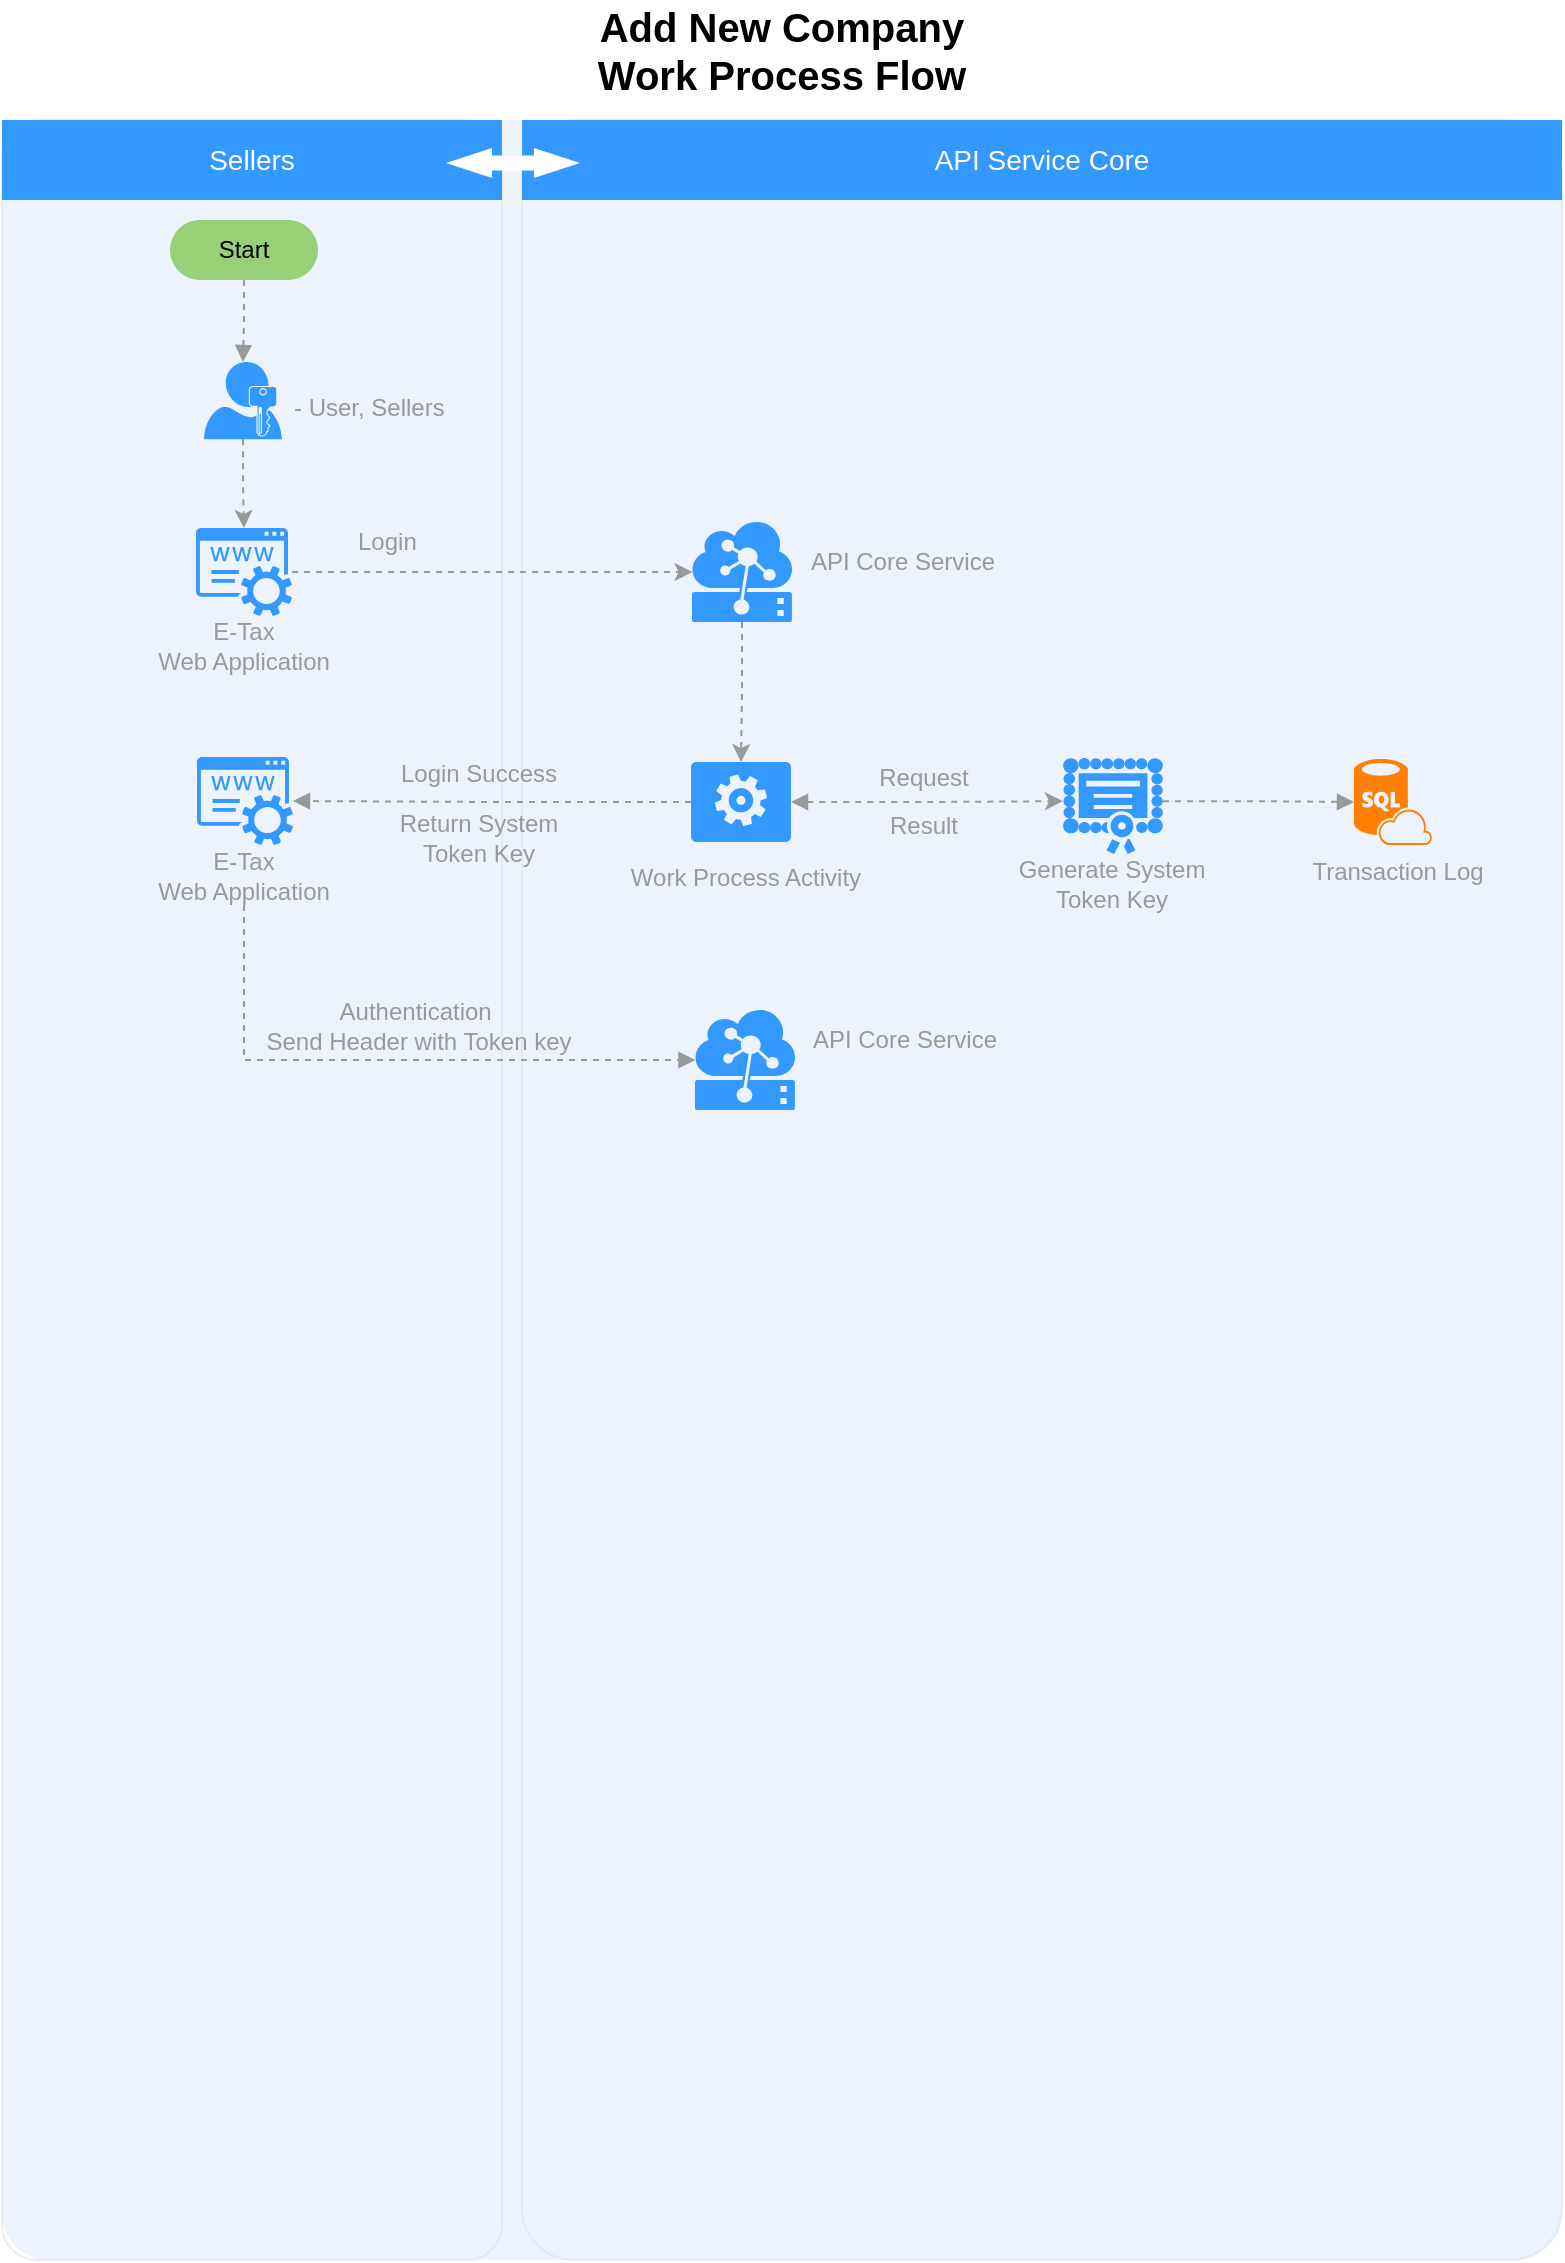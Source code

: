 <mxfile version="10.8.0" type="github"><diagram id="Dl1dfu2-kZtuIZShn5Po" name="Page-1"><mxGraphModel dx="1220" dy="634" grid="1" gridSize="10" guides="1" tooltips="1" connect="1" arrows="1" fold="1" page="1" pageScale="1" pageWidth="827" pageHeight="1169" math="0" shadow="0"><root><mxCell id="0"/><mxCell id="1" parent="0"/><mxCell id="sVrNC7nZyOKUeq10wNxr-28" value="" style="rounded=1;whiteSpace=wrap;html=1;strokeColor=#E6E6E6;strokeWidth=1;fillColor=#FFFFFF;fontFamily=Helvetica;fontSize=14;fontColor=#FFB366;opacity=75;verticalAlign=top;fontStyle=1;arcSize=5;" vertex="1" parent="1"><mxGeometry x="290" y="80" width="520" height="1070" as="geometry"/></mxCell><mxCell id="sVrNC7nZyOKUeq10wNxr-27" value="" style="rounded=1;whiteSpace=wrap;html=1;strokeColor=#E6E6E6;strokeWidth=1;fillColor=#FFFFFF;fontFamily=Helvetica;fontSize=14;fontColor=#FFB366;opacity=75;verticalAlign=top;fontStyle=1;arcSize=7;" vertex="1" parent="1"><mxGeometry x="30" y="80" width="250" height="1070" as="geometry"/></mxCell><mxCell id="sVrNC7nZyOKUeq10wNxr-1" value="" style="rounded=1;whiteSpace=wrap;html=1;strokeColor=none;strokeWidth=1;fillColor=#dae8fc;fontSize=12;align=center;arcSize=3;opacity=50;" vertex="1" parent="1"><mxGeometry x="30" y="80" width="780" height="1070" as="geometry"/></mxCell><mxCell id="sVrNC7nZyOKUeq10wNxr-2" value="Sellers" style="whiteSpace=wrap;html=1;dashed=1;strokeColor=none;strokeWidth=2;fillColor=#3399FF;fontFamily=Helvetica;fontSize=14;fontColor=#FFFFFF;fontStyle=0" vertex="1" parent="1"><mxGeometry x="30" y="80" width="250" height="40" as="geometry"/></mxCell><mxCell id="sVrNC7nZyOKUeq10wNxr-4" value="API Service Core" style="whiteSpace=wrap;html=1;dashed=1;strokeColor=none;strokeWidth=2;fillColor=#3399FF;fontFamily=Helvetica;fontSize=14;fontColor=#FFFFFF;fontStyle=0" vertex="1" parent="1"><mxGeometry x="290" y="80" width="520" height="40" as="geometry"/></mxCell><mxCell id="sVrNC7nZyOKUeq10wNxr-7" value="Add New Company&lt;br&gt;Work Process Flow" style="text;html=1;strokeColor=none;fillColor=none;align=center;verticalAlign=middle;whiteSpace=wrap;rounded=0;fontStyle=1;fontSize=20;" vertex="1" parent="1"><mxGeometry x="290" y="20" width="260" height="50" as="geometry"/></mxCell><mxCell id="sVrNC7nZyOKUeq10wNxr-8" value="" style="shape=mxgraph.arrows.two_way_arrow_horizontal;html=1;verticalLabelPosition=bottom;verticalAlign=top;strokeWidth=2;strokeColor=none;dashed=1;fillColor=#FFFFFF;fontFamily=Verdana;fontSize=12;fontColor=#00BEF2" vertex="1" parent="1"><mxGeometry x="252" y="94" width="67" height="15" as="geometry"/></mxCell><mxCell id="sVrNC7nZyOKUeq10wNxr-95" value="" style="shadow=0;dashed=0;html=1;strokeColor=none;labelPosition=center;verticalLabelPosition=bottom;verticalAlign=top;align=center;shape=mxgraph.mscae.cloud.iot_edge;fillColor=#3399FF;pointerEvents=1;fontSize=12;fontColor=#999999;" vertex="1" parent="1"><mxGeometry x="376.5" y="525" width="50" height="50" as="geometry"/></mxCell><mxCell id="sVrNC7nZyOKUeq10wNxr-96" style="edgeStyle=orthogonalEdgeStyle;rounded=0;orthogonalLoop=1;jettySize=auto;html=1;fontSize=14;strokeColor=#999999;dashed=1;entryX=0.005;entryY=0.5;entryDx=0;entryDy=0;entryPerimeter=0;" edge="1" parent="1" source="sVrNC7nZyOKUeq10wNxr-110" target="sVrNC7nZyOKUeq10wNxr-104"><mxGeometry relative="1" as="geometry"><mxPoint x="521" y="333" as="targetPoint"/><mxPoint x="187" y="333" as="sourcePoint"/></mxGeometry></mxCell><mxCell id="sVrNC7nZyOKUeq10wNxr-97" value="Login" style="text;html=1;strokeColor=none;fillColor=none;align=left;verticalAlign=middle;whiteSpace=wrap;rounded=0;fontSize=12;fontColor=#999999;" vertex="1" parent="1"><mxGeometry x="205.5" y="281" width="59" height="20" as="geometry"/></mxCell><mxCell id="sVrNC7nZyOKUeq10wNxr-98" style="edgeStyle=orthogonalEdgeStyle;rounded=0;orthogonalLoop=1;jettySize=auto;html=1;exitX=0.5;exitY=1;exitDx=0;exitDy=0;dashed=1;strokeColor=#999999;exitPerimeter=0;" edge="1" parent="1" source="sVrNC7nZyOKUeq10wNxr-108" target="sVrNC7nZyOKUeq10wNxr-110"><mxGeometry relative="1" as="geometry"><mxPoint x="151" y="289" as="sourcePoint"/><mxPoint x="151" y="345" as="targetPoint"/></mxGeometry></mxCell><mxCell id="sVrNC7nZyOKUeq10wNxr-99" value="" style="group" vertex="1" connectable="0" parent="1"><mxGeometry x="675" y="389.5" width="108" height="79" as="geometry"/></mxCell><mxCell id="sVrNC7nZyOKUeq10wNxr-100" value="" style="group" vertex="1" connectable="0" parent="sVrNC7nZyOKUeq10wNxr-99"><mxGeometry width="108" height="79" as="geometry"/></mxCell><mxCell id="sVrNC7nZyOKUeq10wNxr-101" value="Transaction Log" style="text;html=1;strokeColor=none;fillColor=none;align=center;verticalAlign=middle;whiteSpace=wrap;rounded=0;fontSize=12;fontColor=#999999;" vertex="1" parent="sVrNC7nZyOKUeq10wNxr-100"><mxGeometry x="-1" y="52" width="108" height="29" as="geometry"/></mxCell><mxCell id="sVrNC7nZyOKUeq10wNxr-102" value="" style="verticalLabelPosition=bottom;html=1;verticalAlign=top;align=center;strokeColor=none;fillColor=#FF8000;shape=mxgraph.azure.sql_database_sql_azure;fontSize=12;fontColor=#999999;" vertex="1" parent="sVrNC7nZyOKUeq10wNxr-100"><mxGeometry x="31" y="10" width="39" height="43" as="geometry"/></mxCell><mxCell id="sVrNC7nZyOKUeq10wNxr-103" style="edgeStyle=orthogonalEdgeStyle;rounded=0;orthogonalLoop=1;jettySize=auto;html=1;exitX=0.5;exitY=1;exitDx=0;exitDy=0;exitPerimeter=0;entryX=0.5;entryY=0;entryDx=0;entryDy=0;entryPerimeter=0;dashed=1;strokeColor=#999999;" edge="1" parent="1" source="sVrNC7nZyOKUeq10wNxr-104" target="sVrNC7nZyOKUeq10wNxr-113"><mxGeometry relative="1" as="geometry"/></mxCell><mxCell id="sVrNC7nZyOKUeq10wNxr-104" value="" style="shadow=0;dashed=0;html=1;strokeColor=none;labelPosition=center;verticalLabelPosition=bottom;verticalAlign=top;align=center;shape=mxgraph.mscae.cloud.iot_edge;fillColor=#3399FF;pointerEvents=1;fontSize=12;fontColor=#999999;" vertex="1" parent="1"><mxGeometry x="375" y="281" width="50" height="50" as="geometry"/></mxCell><mxCell id="sVrNC7nZyOKUeq10wNxr-105" value="API Core Service" style="text;html=1;strokeColor=none;fillColor=none;align=center;verticalAlign=middle;whiteSpace=wrap;rounded=0;fontSize=12;fontColor=#999999;" vertex="1" parent="1"><mxGeometry x="430" y="286.5" width="101" height="29" as="geometry"/></mxCell><mxCell id="sVrNC7nZyOKUeq10wNxr-106" value="" style="group" vertex="1" connectable="0" parent="1"><mxGeometry x="131" y="201" width="162.5" height="50" as="geometry"/></mxCell><mxCell id="sVrNC7nZyOKUeq10wNxr-107" value="&lt;font color=&quot;#999999&quot; style=&quot;font-size: 12px&quot;&gt;- User, Sellers&lt;br&gt;&lt;br&gt;&lt;/font&gt;" style="text;html=1;strokeColor=none;fillColor=none;align=left;verticalAlign=middle;whiteSpace=wrap;rounded=0;fontSize=12;" vertex="1" parent="sVrNC7nZyOKUeq10wNxr-106"><mxGeometry x="42.5" y="10" width="120" height="40" as="geometry"/></mxCell><mxCell id="sVrNC7nZyOKUeq10wNxr-108" value="" style="pointerEvents=1;shadow=0;dashed=0;html=1;strokeColor=none;labelPosition=center;verticalLabelPosition=bottom;verticalAlign=top;align=center;shape=mxgraph.mscae.enterprise.user_permissions;fillColor=#3399FF;fontSize=14;" vertex="1" parent="sVrNC7nZyOKUeq10wNxr-106"><mxGeometry width="39" height="38.678" as="geometry"/></mxCell><mxCell id="sVrNC7nZyOKUeq10wNxr-109" value="" style="group" vertex="1" connectable="0" parent="1"><mxGeometry x="95.5" y="284" width="110" height="74" as="geometry"/></mxCell><mxCell id="sVrNC7nZyOKUeq10wNxr-110" value="" style="pointerEvents=1;shadow=0;dashed=0;html=1;strokeColor=none;fillColor=#3399FF;labelPosition=center;verticalLabelPosition=bottom;verticalAlign=top;outlineConnect=0;align=center;shape=mxgraph.office.services.registrar_service;" vertex="1" parent="sVrNC7nZyOKUeq10wNxr-109"><mxGeometry x="31.5" width="48" height="44" as="geometry"/></mxCell><mxCell id="sVrNC7nZyOKUeq10wNxr-111" value="E-Tax &lt;br&gt;Web Application" style="text;html=1;strokeColor=none;fillColor=none;align=center;verticalAlign=middle;whiteSpace=wrap;rounded=0;fontSize=12;fontColor=#999999;" vertex="1" parent="sVrNC7nZyOKUeq10wNxr-109"><mxGeometry y="44" width="110" height="30" as="geometry"/></mxCell><mxCell id="sVrNC7nZyOKUeq10wNxr-112" value="" style="group" vertex="1" connectable="0" parent="1"><mxGeometry x="321.5" y="401" width="160" height="72" as="geometry"/></mxCell><mxCell id="sVrNC7nZyOKUeq10wNxr-113" value="" style="verticalLabelPosition=bottom;html=1;verticalAlign=top;align=center;strokeColor=none;fillColor=#3399FF;shape=mxgraph.azure.worker_role;fontSize=12;fontColor=#999999;" vertex="1" parent="sVrNC7nZyOKUeq10wNxr-112"><mxGeometry x="53" width="50" height="40" as="geometry"/></mxCell><mxCell id="sVrNC7nZyOKUeq10wNxr-114" value="Work Process Activity&lt;br&gt;" style="text;html=1;strokeColor=none;fillColor=none;align=center;verticalAlign=middle;whiteSpace=wrap;rounded=0;fontSize=12;fontColor=#999999;" vertex="1" parent="sVrNC7nZyOKUeq10wNxr-112"><mxGeometry y="43" width="160" height="29" as="geometry"/></mxCell><mxCell id="sVrNC7nZyOKUeq10wNxr-115" value="" style="group" vertex="1" connectable="0" parent="1"><mxGeometry x="527.5" y="392.5" width="114" height="81" as="geometry"/></mxCell><mxCell id="sVrNC7nZyOKUeq10wNxr-116" value="" style="group" vertex="1" connectable="0" parent="sVrNC7nZyOKUeq10wNxr-115"><mxGeometry width="114" height="81" as="geometry"/></mxCell><mxCell id="sVrNC7nZyOKUeq10wNxr-117" value="Generate System Token Key&lt;br&gt;" style="text;html=1;strokeColor=none;fillColor=none;align=center;verticalAlign=middle;whiteSpace=wrap;rounded=0;fontSize=12;fontColor=#999999;" vertex="1" parent="sVrNC7nZyOKUeq10wNxr-116"><mxGeometry y="54" width="114" height="30" as="geometry"/></mxCell><mxCell id="sVrNC7nZyOKUeq10wNxr-118" value="" style="pointerEvents=1;shadow=0;dashed=0;html=1;strokeColor=none;labelPosition=center;verticalLabelPosition=bottom;verticalAlign=top;align=center;shape=mxgraph.mscae.intune.inventory_license;fillColor=#3399FF;fontSize=14;" vertex="1" parent="sVrNC7nZyOKUeq10wNxr-115"><mxGeometry x="33" y="6.5" width="50" height="48" as="geometry"/></mxCell><mxCell id="sVrNC7nZyOKUeq10wNxr-119" style="edgeStyle=orthogonalEdgeStyle;rounded=0;orthogonalLoop=1;jettySize=auto;html=1;exitX=1;exitY=0.5;exitDx=0;exitDy=0;exitPerimeter=0;entryX=0;entryY=0.45;entryDx=0;entryDy=0;entryPerimeter=0;dashed=1;strokeColor=#999999;startArrow=block;startFill=1;" edge="1" parent="1" source="sVrNC7nZyOKUeq10wNxr-113" target="sVrNC7nZyOKUeq10wNxr-118"><mxGeometry relative="1" as="geometry"/></mxCell><mxCell id="sVrNC7nZyOKUeq10wNxr-120" value="Request" style="text;html=1;strokeColor=none;fillColor=none;align=center;verticalAlign=middle;whiteSpace=wrap;rounded=0;fontSize=12;fontColor=#999999;" vertex="1" parent="1"><mxGeometry x="461" y="399" width="60" height="20" as="geometry"/></mxCell><mxCell id="sVrNC7nZyOKUeq10wNxr-121" value="Result" style="text;html=1;strokeColor=none;fillColor=none;align=center;verticalAlign=middle;whiteSpace=wrap;rounded=0;fontSize=12;fontColor=#999999;" vertex="1" parent="1"><mxGeometry x="461" y="423" width="60" height="20" as="geometry"/></mxCell><mxCell id="sVrNC7nZyOKUeq10wNxr-122" style="edgeStyle=orthogonalEdgeStyle;rounded=0;orthogonalLoop=1;jettySize=auto;html=1;exitX=0;exitY=0.5;exitDx=0;exitDy=0;exitPerimeter=0;dashed=1;startArrow=none;startFill=0;strokeColor=#999999;endArrow=block;endFill=1;" edge="1" parent="1" source="sVrNC7nZyOKUeq10wNxr-113" target="sVrNC7nZyOKUeq10wNxr-124"><mxGeometry relative="1" as="geometry"><mxPoint x="171" y="421" as="targetPoint"/></mxGeometry></mxCell><mxCell id="sVrNC7nZyOKUeq10wNxr-123" value="" style="group" vertex="1" connectable="0" parent="1"><mxGeometry x="96" y="398.5" width="110" height="74" as="geometry"/></mxCell><mxCell id="sVrNC7nZyOKUeq10wNxr-124" value="" style="pointerEvents=1;shadow=0;dashed=0;html=1;strokeColor=none;fillColor=#3399FF;labelPosition=center;verticalLabelPosition=bottom;verticalAlign=top;outlineConnect=0;align=center;shape=mxgraph.office.services.registrar_service;" vertex="1" parent="sVrNC7nZyOKUeq10wNxr-123"><mxGeometry x="31.5" width="48" height="44" as="geometry"/></mxCell><mxCell id="sVrNC7nZyOKUeq10wNxr-125" value="E-Tax &lt;br&gt;Web Application" style="text;html=1;strokeColor=none;fillColor=none;align=center;verticalAlign=middle;whiteSpace=wrap;rounded=0;fontSize=12;fontColor=#999999;" vertex="1" parent="sVrNC7nZyOKUeq10wNxr-123"><mxGeometry y="44" width="110" height="30" as="geometry"/></mxCell><mxCell id="sVrNC7nZyOKUeq10wNxr-126" value="Return System&lt;br&gt;Token Key&lt;br&gt;" style="text;html=1;strokeColor=none;fillColor=none;align=center;verticalAlign=middle;whiteSpace=wrap;rounded=0;fontSize=12;fontColor=#999999;" vertex="1" parent="1"><mxGeometry x="212.5" y="421.5" width="111" height="34" as="geometry"/></mxCell><mxCell id="sVrNC7nZyOKUeq10wNxr-127" style="edgeStyle=orthogonalEdgeStyle;rounded=0;orthogonalLoop=1;jettySize=auto;html=1;exitX=0.5;exitY=1;exitDx=0;exitDy=0;entryX=0.005;entryY=0.5;entryDx=0;entryDy=0;dashed=1;startArrow=none;startFill=0;endArrow=block;endFill=1;strokeColor=#999999;entryPerimeter=0;" edge="1" parent="1" source="sVrNC7nZyOKUeq10wNxr-125" target="sVrNC7nZyOKUeq10wNxr-95"><mxGeometry relative="1" as="geometry"><mxPoint x="368" y="552" as="targetPoint"/></mxGeometry></mxCell><mxCell id="sVrNC7nZyOKUeq10wNxr-128" style="edgeStyle=orthogonalEdgeStyle;rounded=0;orthogonalLoop=1;jettySize=auto;html=1;exitX=1;exitY=0.45;exitDx=0;exitDy=0;exitPerimeter=0;entryX=0;entryY=0.5;entryDx=0;entryDy=0;entryPerimeter=0;dashed=1;startArrow=none;startFill=0;endArrow=block;endFill=1;strokeColor=#999999;" edge="1" parent="1" source="sVrNC7nZyOKUeq10wNxr-118" target="sVrNC7nZyOKUeq10wNxr-102"><mxGeometry relative="1" as="geometry"/></mxCell><mxCell id="sVrNC7nZyOKUeq10wNxr-129" value="Authentication&amp;nbsp;&lt;br&gt;Send Header with Token key&lt;br&gt;" style="text;html=1;strokeColor=none;fillColor=none;align=center;verticalAlign=middle;whiteSpace=wrap;rounded=0;fontSize=12;fontColor=#999999;" vertex="1" parent="1"><mxGeometry x="157" y="516" width="163" height="34" as="geometry"/></mxCell><mxCell id="sVrNC7nZyOKUeq10wNxr-130" value="API Core Service" style="text;html=1;strokeColor=none;fillColor=none;align=center;verticalAlign=middle;whiteSpace=wrap;rounded=0;fontSize=12;fontColor=#999999;" vertex="1" parent="1"><mxGeometry x="431" y="525.5" width="101" height="29" as="geometry"/></mxCell><mxCell id="sVrNC7nZyOKUeq10wNxr-131" style="edgeStyle=orthogonalEdgeStyle;rounded=0;orthogonalLoop=1;jettySize=auto;html=1;exitX=0.5;exitY=1;exitDx=0;exitDy=0;entryX=0.5;entryY=0;entryDx=0;entryDy=0;entryPerimeter=0;dashed=1;startArrow=none;startFill=0;endArrow=block;endFill=1;strokeColor=#999999;fontColor=#000000;" edge="1" parent="1" source="sVrNC7nZyOKUeq10wNxr-132" target="sVrNC7nZyOKUeq10wNxr-108"><mxGeometry relative="1" as="geometry"/></mxCell><mxCell id="sVrNC7nZyOKUeq10wNxr-132" value="Start" style="rounded=1;whiteSpace=wrap;html=1;fontColor=#000000;align=center;arcSize=50;labelBackgroundColor=none;fillColor=#97D077;strokeColor=none;" vertex="1" parent="1"><mxGeometry x="114" y="130" width="74" height="30" as="geometry"/></mxCell><mxCell id="sVrNC7nZyOKUeq10wNxr-133" value="Login Success&lt;br&gt;" style="text;html=1;strokeColor=none;fillColor=none;align=center;verticalAlign=middle;whiteSpace=wrap;rounded=0;fontSize=12;fontColor=#999999;" vertex="1" parent="1"><mxGeometry x="212.5" y="390" width="111" height="34" as="geometry"/></mxCell></root></mxGraphModel></diagram></mxfile>